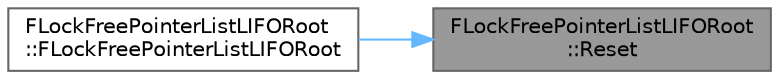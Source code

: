 digraph "FLockFreePointerListLIFORoot::Reset"
{
 // INTERACTIVE_SVG=YES
 // LATEX_PDF_SIZE
  bgcolor="transparent";
  edge [fontname=Helvetica,fontsize=10,labelfontname=Helvetica,labelfontsize=10];
  node [fontname=Helvetica,fontsize=10,shape=box,height=0.2,width=0.4];
  rankdir="RL";
  Node1 [id="Node000001",label="FLockFreePointerListLIFORoot\l::Reset",height=0.2,width=0.4,color="gray40", fillcolor="grey60", style="filled", fontcolor="black",tooltip=" "];
  Node1 -> Node2 [id="edge1_Node000001_Node000002",dir="back",color="steelblue1",style="solid",tooltip=" "];
  Node2 [id="Node000002",label="FLockFreePointerListLIFORoot\l::FLockFreePointerListLIFORoot",height=0.2,width=0.4,color="grey40", fillcolor="white", style="filled",URL="$d7/d5d/classFLockFreePointerListLIFORoot.html#ae8f888c036a4d25ccf7dfe04f8b680a5",tooltip=" "];
}
